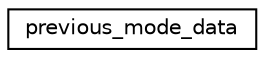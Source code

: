 digraph G
{
 // INTERACTIVE_SVG=YES
  edge [fontname="Helvetica",fontsize="10",labelfontname="Helvetica",labelfontsize="10"];
  node [fontname="Helvetica",fontsize="10",shape=record];
  rankdir="LR";
  Node1 [label="previous_mode_data",height=0.2,width=0.4,color="black", fillcolor="white", style="filled",URL="$d6/dd4/structprevious__mode__data.html"];
}
